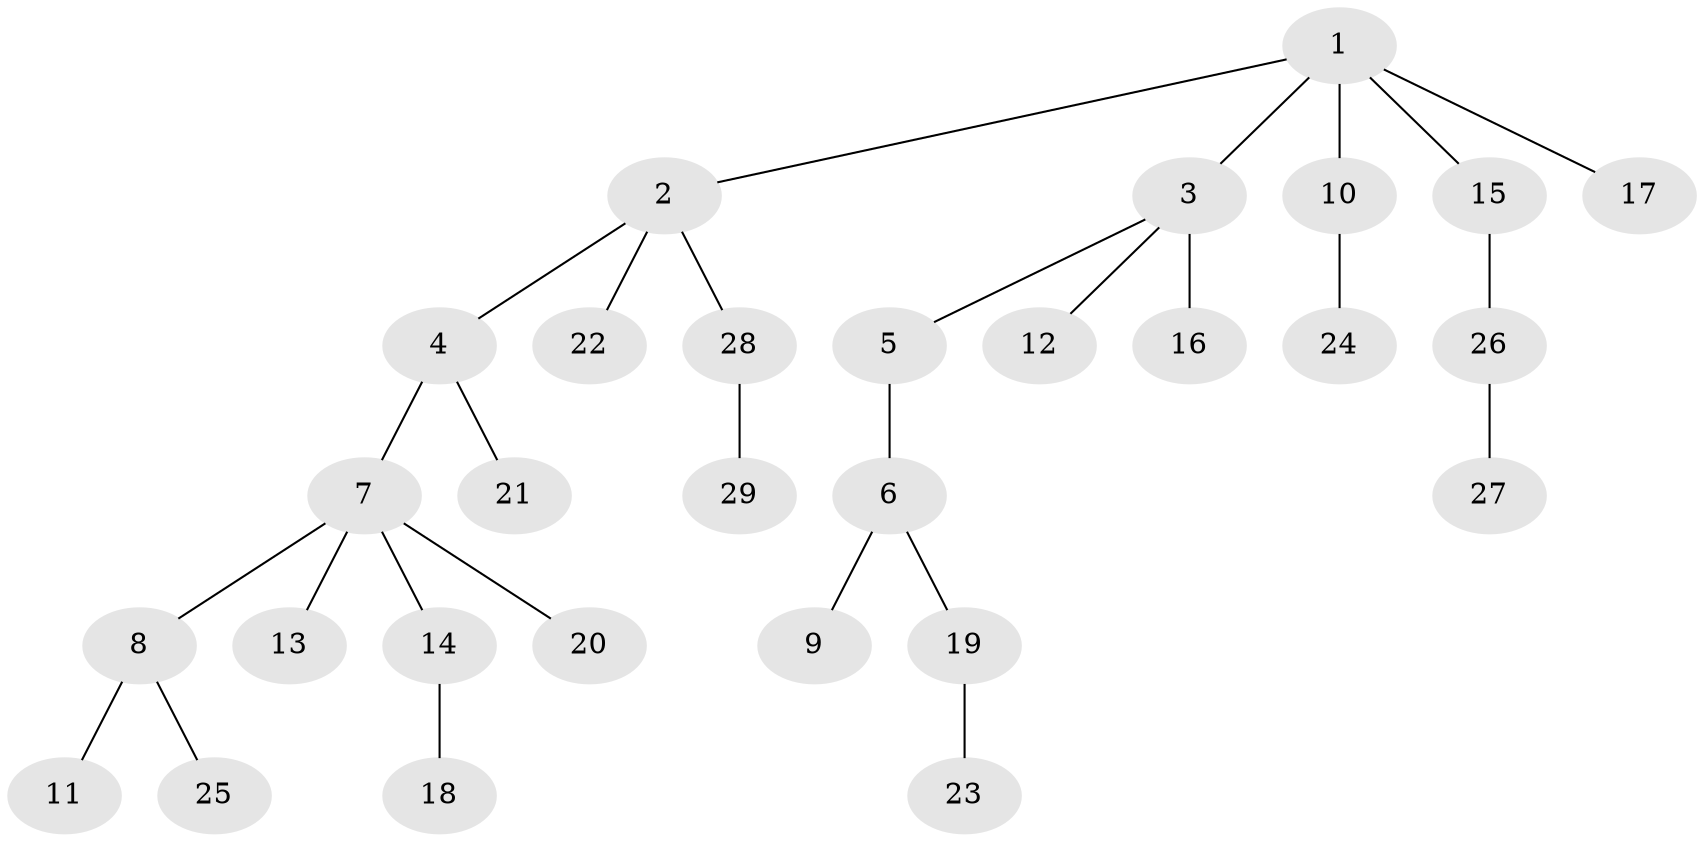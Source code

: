 // original degree distribution, {5: 0.05555555555555555, 4: 0.05555555555555555, 2: 0.3148148148148148, 3: 0.12962962962962962, 1: 0.4444444444444444}
// Generated by graph-tools (version 1.1) at 2025/36/03/09/25 02:36:54]
// undirected, 29 vertices, 28 edges
graph export_dot {
graph [start="1"]
  node [color=gray90,style=filled];
  1;
  2;
  3;
  4;
  5;
  6;
  7;
  8;
  9;
  10;
  11;
  12;
  13;
  14;
  15;
  16;
  17;
  18;
  19;
  20;
  21;
  22;
  23;
  24;
  25;
  26;
  27;
  28;
  29;
  1 -- 2 [weight=1.0];
  1 -- 3 [weight=1.0];
  1 -- 10 [weight=1.0];
  1 -- 15 [weight=1.0];
  1 -- 17 [weight=1.0];
  2 -- 4 [weight=1.0];
  2 -- 22 [weight=1.0];
  2 -- 28 [weight=1.0];
  3 -- 5 [weight=1.0];
  3 -- 12 [weight=1.0];
  3 -- 16 [weight=2.0];
  4 -- 7 [weight=1.0];
  4 -- 21 [weight=1.0];
  5 -- 6 [weight=3.0];
  6 -- 9 [weight=1.0];
  6 -- 19 [weight=1.0];
  7 -- 8 [weight=1.0];
  7 -- 13 [weight=1.0];
  7 -- 14 [weight=1.0];
  7 -- 20 [weight=1.0];
  8 -- 11 [weight=1.0];
  8 -- 25 [weight=1.0];
  10 -- 24 [weight=1.0];
  14 -- 18 [weight=2.0];
  15 -- 26 [weight=1.0];
  19 -- 23 [weight=1.0];
  26 -- 27 [weight=1.0];
  28 -- 29 [weight=1.0];
}
